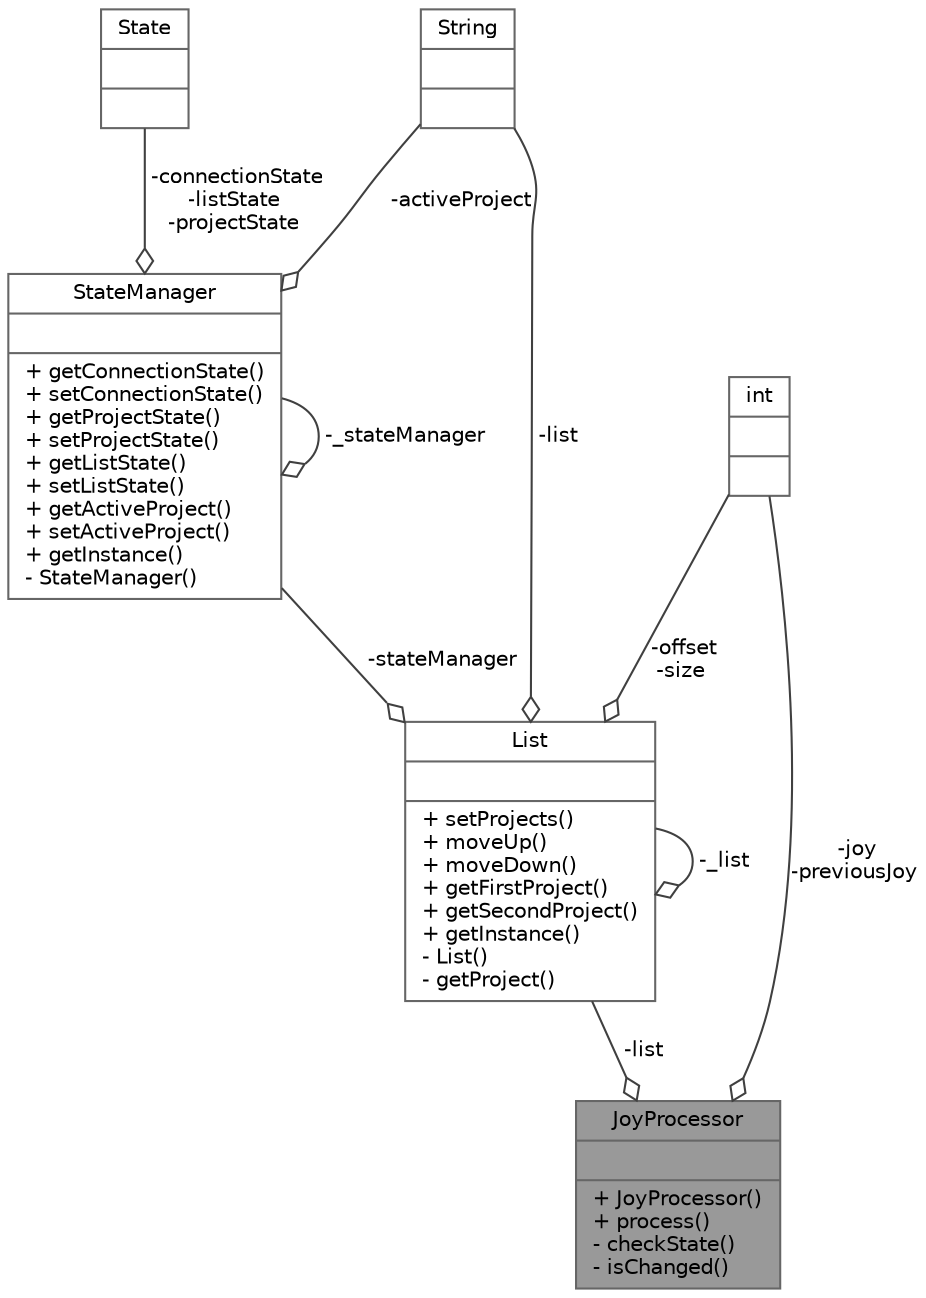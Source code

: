 digraph "JoyProcessor"
{
 // LATEX_PDF_SIZE
  bgcolor="transparent";
  edge [fontname=Helvetica,fontsize=10,labelfontname=Helvetica,labelfontsize=10];
  node [fontname=Helvetica,fontsize=10,shape=box,height=0.2,width=0.4];
  Node1 [shape=record,label="{JoyProcessor\n||+ JoyProcessor()\l+ process()\l- checkState()\l- isChanged()\l}",height=0.2,width=0.4,color="gray40", fillcolor="grey60", style="filled", fontcolor="black",tooltip=" "];
  Node2 -> Node1 [color="grey25",style="solid",label=" -list" ,arrowhead="odiamond"];
  Node2 [shape=record,label="{List\n||+ setProjects()\l+ moveUp()\l+ moveDown()\l+ getFirstProject()\l+ getSecondProject()\l+ getInstance()\l- List()\l- getProject()\l}",height=0.2,width=0.4,color="gray40", fillcolor="white", style="filled",URL="$classList.html",tooltip=" "];
  Node2 -> Node2 [color="grey25",style="solid",label=" -_list" ,arrowhead="odiamond"];
  Node3 -> Node2 [color="grey25",style="solid",label=" -stateManager" ,arrowhead="odiamond"];
  Node3 [shape=record,label="{StateManager\n||+ getConnectionState()\l+ setConnectionState()\l+ getProjectState()\l+ setProjectState()\l+ getListState()\l+ setListState()\l+ getActiveProject()\l+ setActiveProject()\l+ getInstance()\l- StateManager()\l}",height=0.2,width=0.4,color="gray40", fillcolor="white", style="filled",URL="$classStateManager.html",tooltip=" "];
  Node3 -> Node3 [color="grey25",style="solid",label=" -_stateManager" ,arrowhead="odiamond"];
  Node4 -> Node3 [color="grey25",style="solid",label=" -connectionState\n-listState\n-projectState" ,arrowhead="odiamond"];
  Node4 [shape=record,label="{State\n||}",height=0.2,width=0.4,color="gray40", fillcolor="white", style="filled",tooltip=" "];
  Node5 -> Node3 [color="grey25",style="solid",label=" -activeProject" ,arrowhead="odiamond"];
  Node5 [shape=record,label="{String\n||}",height=0.2,width=0.4,color="gray40", fillcolor="white", style="filled",tooltip=" "];
  Node6 -> Node2 [color="grey25",style="solid",label=" -offset\n-size" ,arrowhead="odiamond"];
  Node6 [shape=record,label="{int\n||}",height=0.2,width=0.4,color="gray40", fillcolor="white", style="filled",tooltip=" "];
  Node5 -> Node2 [color="grey25",style="solid",label=" -list" ,arrowhead="odiamond"];
  Node6 -> Node1 [color="grey25",style="solid",label=" -joy\n-previousJoy" ,arrowhead="odiamond"];
}
